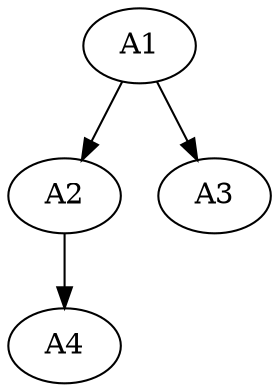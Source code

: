 digraph tree {
    "A1";
    "A2";
    "A4";
    "A3";
    "A1" -> "A2";
    "A1" -> "A3";
    "A2" -> "A4";
}
